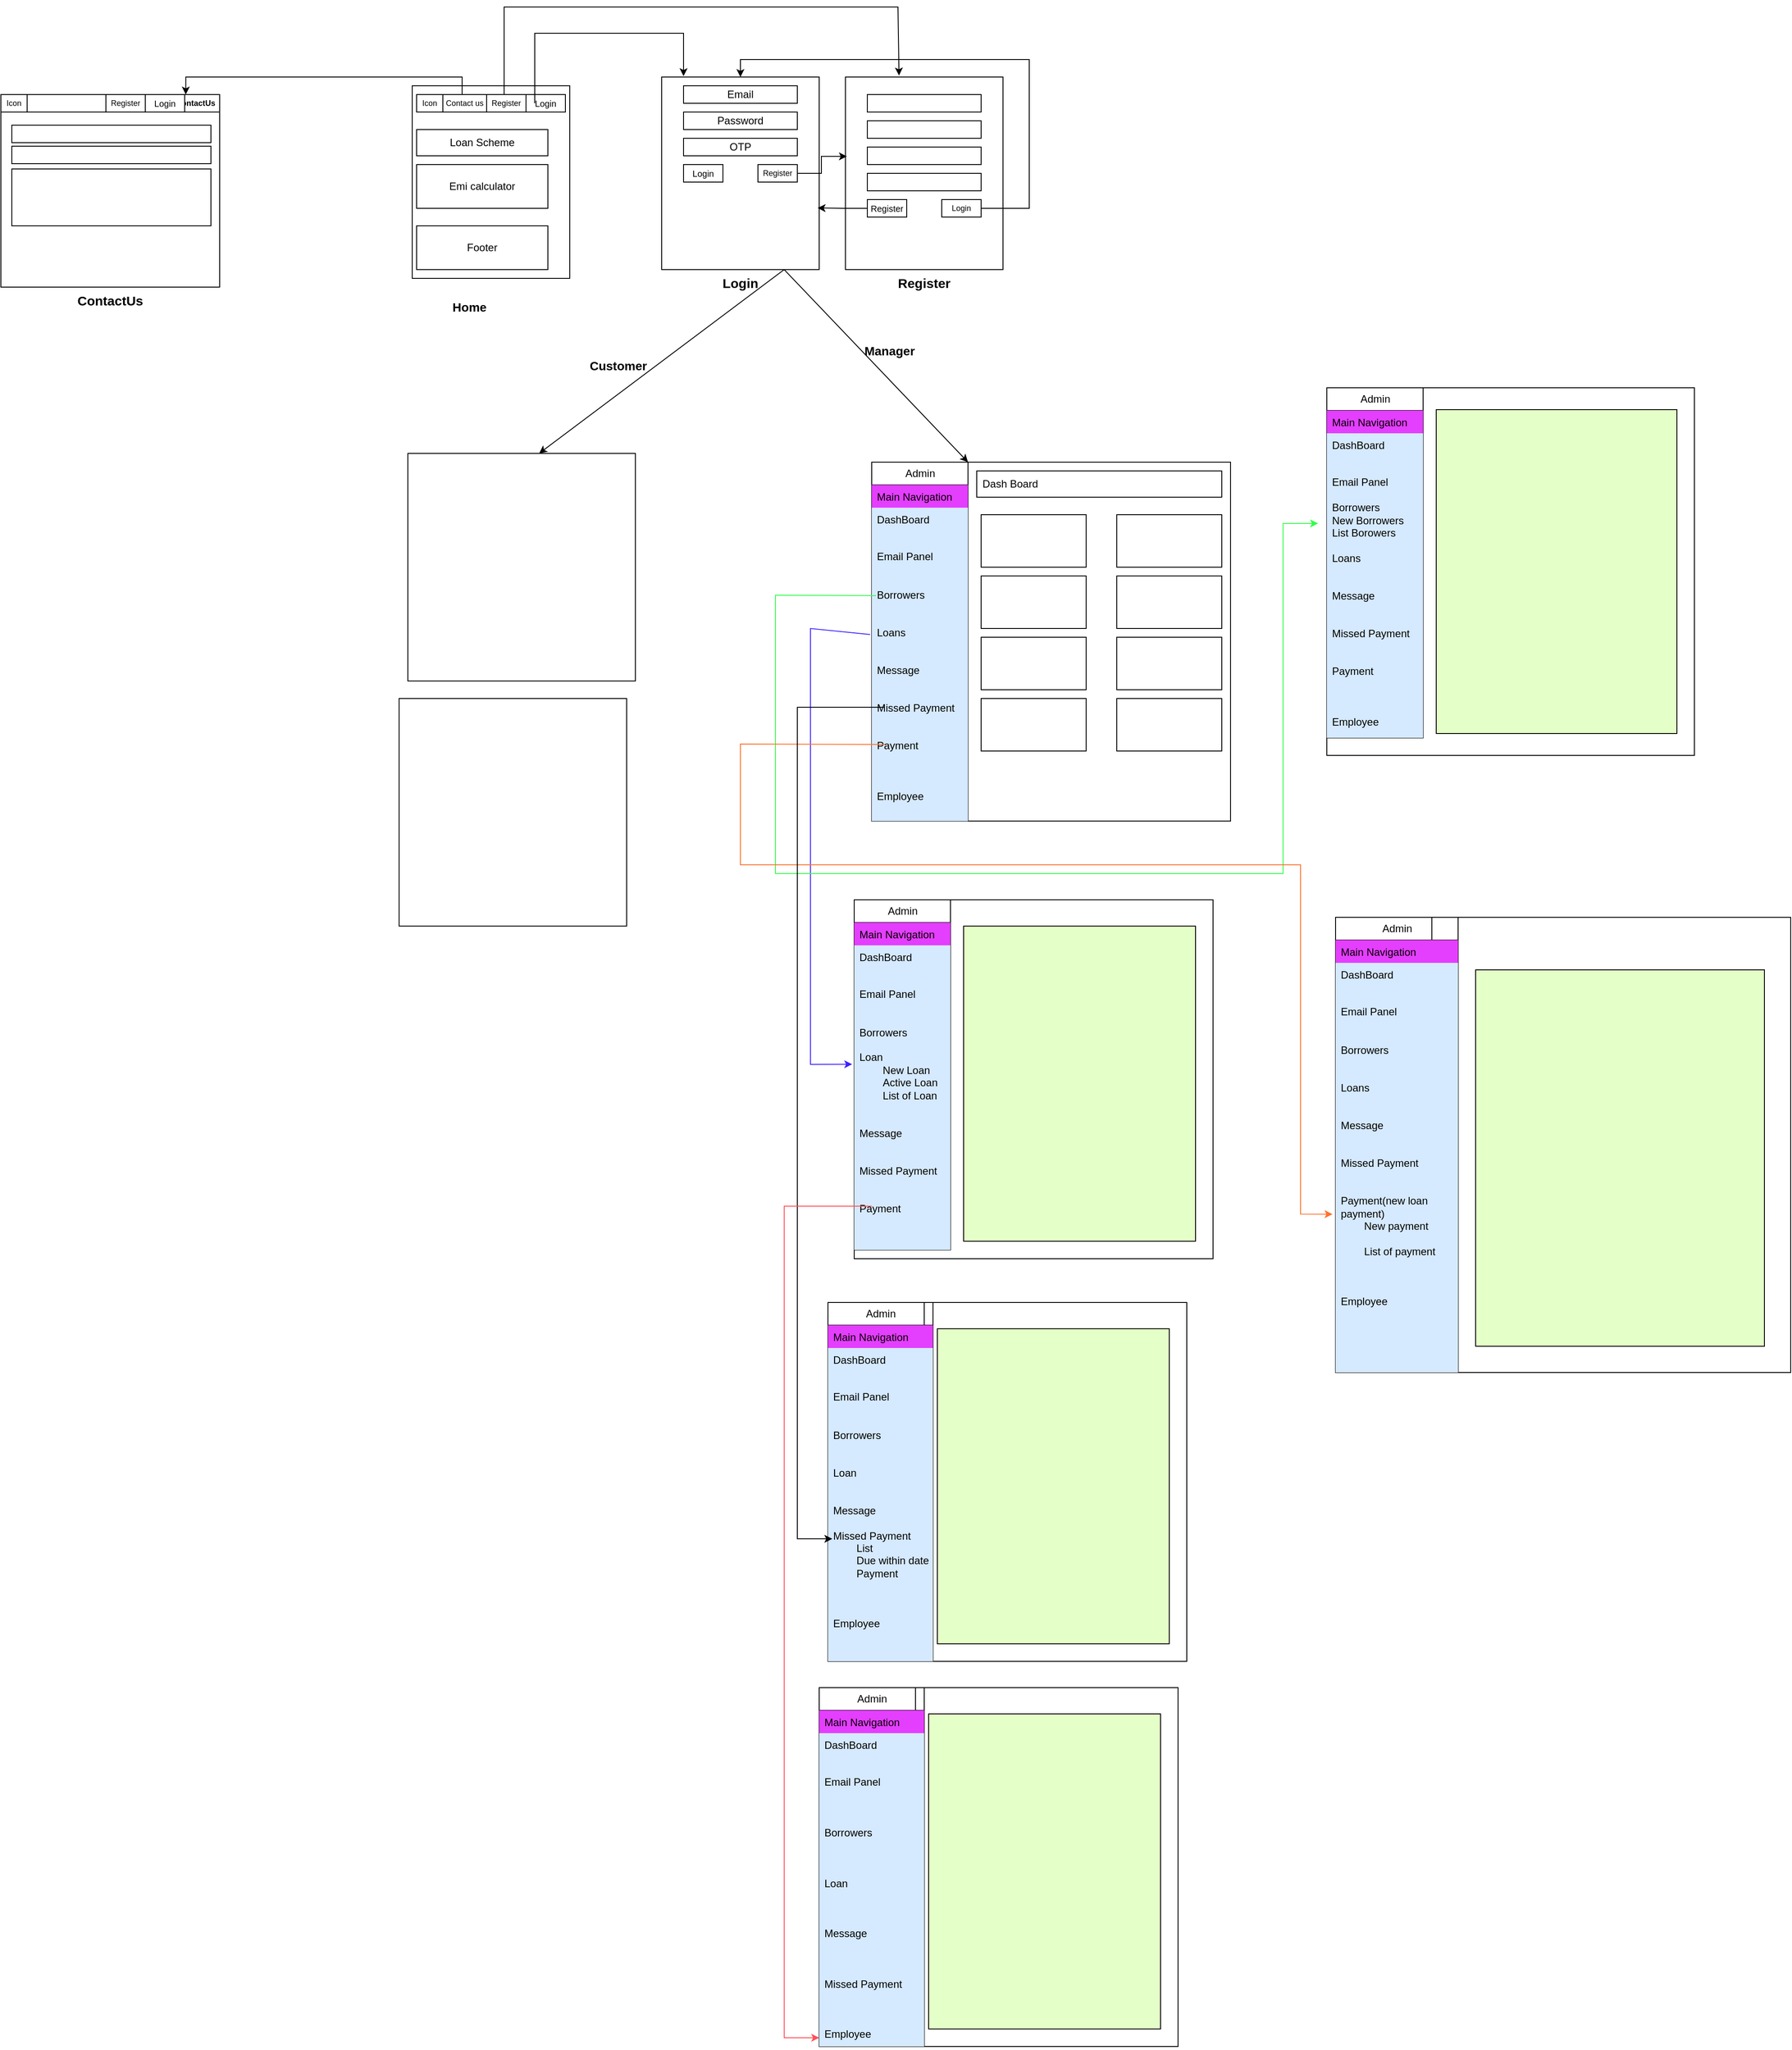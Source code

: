 <mxfile version="28.1.2">
  <diagram name="Page-1" id="eWCgjDaAmE16t51bM2Bh">
    <mxGraphModel dx="2070" dy="642" grid="1" gridSize="10" guides="1" tooltips="1" connect="1" arrows="1" fold="1" page="1" pageScale="1" pageWidth="850" pageHeight="1100" math="0" shadow="0">
      <root>
        <mxCell id="0" />
        <mxCell id="1" parent="0" />
        <mxCell id="5e5WTFrlp_W5CzMCf6vT-152" value="" style="rounded=0;whiteSpace=wrap;html=1;" vertex="1" parent="1">
          <mxGeometry x="80" y="130" width="180" height="220" as="geometry" />
        </mxCell>
        <mxCell id="5e5WTFrlp_W5CzMCf6vT-153" value="Email" style="rounded=0;whiteSpace=wrap;html=1;" vertex="1" parent="1">
          <mxGeometry x="105" y="140" width="130" height="20" as="geometry" />
        </mxCell>
        <mxCell id="5e5WTFrlp_W5CzMCf6vT-154" value="Password" style="rounded=0;whiteSpace=wrap;html=1;" vertex="1" parent="1">
          <mxGeometry x="105" y="170" width="130" height="20" as="geometry" />
        </mxCell>
        <mxCell id="5e5WTFrlp_W5CzMCf6vT-155" value="Login" style="rounded=0;whiteSpace=wrap;html=1;fontSize=10;" vertex="1" parent="1">
          <mxGeometry x="105" y="230" width="45" height="20" as="geometry" />
        </mxCell>
        <mxCell id="5e5WTFrlp_W5CzMCf6vT-156" value="Register" style="rounded=0;whiteSpace=wrap;html=1;fontSize=9;" vertex="1" parent="1">
          <mxGeometry x="190" y="230" width="45" height="20" as="geometry" />
        </mxCell>
        <mxCell id="5e5WTFrlp_W5CzMCf6vT-157" value="" style="rounded=0;whiteSpace=wrap;html=1;" vertex="1" parent="1">
          <mxGeometry x="290" y="130" width="180" height="220" as="geometry" />
        </mxCell>
        <mxCell id="5e5WTFrlp_W5CzMCf6vT-158" value="" style="rounded=0;whiteSpace=wrap;html=1;" vertex="1" parent="1">
          <mxGeometry x="315" y="150" width="130" height="20" as="geometry" />
        </mxCell>
        <mxCell id="5e5WTFrlp_W5CzMCf6vT-159" value="" style="rounded=0;whiteSpace=wrap;html=1;" vertex="1" parent="1">
          <mxGeometry x="315" y="180" width="130" height="20" as="geometry" />
        </mxCell>
        <mxCell id="5e5WTFrlp_W5CzMCf6vT-160" value="Register" style="rounded=0;whiteSpace=wrap;html=1;fontSize=10;" vertex="1" parent="1">
          <mxGeometry x="315" y="270" width="45" height="20" as="geometry" />
        </mxCell>
        <mxCell id="5e5WTFrlp_W5CzMCf6vT-161" style="edgeStyle=orthogonalEdgeStyle;rounded=0;orthogonalLoop=1;jettySize=auto;html=1;entryX=0.5;entryY=0;entryDx=0;entryDy=0;" edge="1" parent="1" source="5e5WTFrlp_W5CzMCf6vT-162" target="5e5WTFrlp_W5CzMCf6vT-152">
          <mxGeometry relative="1" as="geometry">
            <Array as="points">
              <mxPoint x="500" y="280" />
              <mxPoint x="500" y="110" />
              <mxPoint x="170" y="110" />
            </Array>
          </mxGeometry>
        </mxCell>
        <mxCell id="5e5WTFrlp_W5CzMCf6vT-162" value="Login" style="rounded=0;whiteSpace=wrap;html=1;fontSize=9;" vertex="1" parent="1">
          <mxGeometry x="400" y="270" width="45" height="20" as="geometry" />
        </mxCell>
        <mxCell id="5e5WTFrlp_W5CzMCf6vT-163" value="" style="rounded=0;whiteSpace=wrap;html=1;" vertex="1" parent="1">
          <mxGeometry x="315" y="210" width="130" height="20" as="geometry" />
        </mxCell>
        <mxCell id="5e5WTFrlp_W5CzMCf6vT-164" value="" style="rounded=0;whiteSpace=wrap;html=1;" vertex="1" parent="1">
          <mxGeometry x="315" y="240" width="130" height="20" as="geometry" />
        </mxCell>
        <mxCell id="5e5WTFrlp_W5CzMCf6vT-165" style="edgeStyle=orthogonalEdgeStyle;rounded=0;orthogonalLoop=1;jettySize=auto;html=1;entryX=0.009;entryY=0.412;entryDx=0;entryDy=0;entryPerimeter=0;" edge="1" parent="1" source="5e5WTFrlp_W5CzMCf6vT-156" target="5e5WTFrlp_W5CzMCf6vT-157">
          <mxGeometry relative="1" as="geometry" />
        </mxCell>
        <mxCell id="5e5WTFrlp_W5CzMCf6vT-166" style="edgeStyle=orthogonalEdgeStyle;rounded=0;orthogonalLoop=1;jettySize=auto;html=1;entryX=0.99;entryY=0.68;entryDx=0;entryDy=0;entryPerimeter=0;" edge="1" parent="1" source="5e5WTFrlp_W5CzMCf6vT-160" target="5e5WTFrlp_W5CzMCf6vT-152">
          <mxGeometry relative="1" as="geometry" />
        </mxCell>
        <mxCell id="5e5WTFrlp_W5CzMCf6vT-167" value="Login" style="text;html=1;align=center;verticalAlign=middle;whiteSpace=wrap;rounded=0;fontStyle=1;fontSize=15;" vertex="1" parent="1">
          <mxGeometry x="80" y="350" width="180" height="30" as="geometry" />
        </mxCell>
        <mxCell id="5e5WTFrlp_W5CzMCf6vT-168" value="Register" style="text;html=1;align=center;verticalAlign=middle;whiteSpace=wrap;rounded=0;fontStyle=1;fontSize=15;" vertex="1" parent="1">
          <mxGeometry x="290" y="350" width="180" height="30" as="geometry" />
        </mxCell>
        <mxCell id="5e5WTFrlp_W5CzMCf6vT-215" style="edgeStyle=orthogonalEdgeStyle;rounded=0;orthogonalLoop=1;jettySize=auto;html=1;entryX=0;entryY=0.75;entryDx=0;entryDy=0;" edge="1" parent="1" target="5e5WTFrlp_W5CzMCf6vT-201">
          <mxGeometry relative="1" as="geometry">
            <Array as="points">
              <mxPoint x="10" y="540" />
              <mxPoint x="10" y="915" />
            </Array>
            <mxPoint x="99.5" y="540.0" as="sourcePoint" />
          </mxGeometry>
        </mxCell>
        <mxCell id="5e5WTFrlp_W5CzMCf6vT-281" value="" style="rounded=0;whiteSpace=wrap;html=1;" vertex="1" parent="1">
          <mxGeometry x="-675" y="150" width="250" height="220" as="geometry" />
        </mxCell>
        <mxCell id="5e5WTFrlp_W5CzMCf6vT-282" value="ContactUs" style="text;html=1;align=center;verticalAlign=middle;whiteSpace=wrap;rounded=0;fontStyle=1;fontSize=15;" vertex="1" parent="1">
          <mxGeometry x="-675" y="370" width="250" height="30" as="geometry" />
        </mxCell>
        <mxCell id="5e5WTFrlp_W5CzMCf6vT-283" value="" style="rounded=0;whiteSpace=wrap;html=1;" vertex="1" parent="1">
          <mxGeometry x="-675" y="150" width="250" height="20" as="geometry" />
        </mxCell>
        <mxCell id="5e5WTFrlp_W5CzMCf6vT-289" value="ContactUs" style="text;html=1;align=center;verticalAlign=middle;whiteSpace=wrap;rounded=0;fontSize=9;fontStyle=1" vertex="1" parent="1">
          <mxGeometry x="-475" y="150" width="45" height="20" as="geometry" />
        </mxCell>
        <mxCell id="5e5WTFrlp_W5CzMCf6vT-290" value="" style="rounded=0;whiteSpace=wrap;html=1;" vertex="1" parent="1">
          <mxGeometry x="-662.5" y="185" width="227.5" height="20" as="geometry" />
        </mxCell>
        <mxCell id="5e5WTFrlp_W5CzMCf6vT-291" value="" style="rounded=0;whiteSpace=wrap;html=1;" vertex="1" parent="1">
          <mxGeometry x="-662.5" y="209" width="227.5" height="20" as="geometry" />
        </mxCell>
        <mxCell id="5e5WTFrlp_W5CzMCf6vT-292" value="" style="rounded=0;whiteSpace=wrap;html=1;" vertex="1" parent="1">
          <mxGeometry x="-662.5" y="235" width="227.5" height="65" as="geometry" />
        </mxCell>
        <mxCell id="5e5WTFrlp_W5CzMCf6vT-297" value="" style="rounded=0;whiteSpace=wrap;html=1;" vertex="1" parent="1">
          <mxGeometry x="-205" y="140" width="180" height="220" as="geometry" />
        </mxCell>
        <mxCell id="5e5WTFrlp_W5CzMCf6vT-299" value="Emi calculator" style="rounded=0;whiteSpace=wrap;html=1;" vertex="1" parent="1">
          <mxGeometry x="-200" y="230" width="150" height="50" as="geometry" />
        </mxCell>
        <mxCell id="5e5WTFrlp_W5CzMCf6vT-301" value="Login" style="rounded=0;whiteSpace=wrap;html=1;fontSize=10;shadow=0;" vertex="1" parent="1">
          <mxGeometry x="-100" y="150" width="45" height="20" as="geometry" />
        </mxCell>
        <mxCell id="5e5WTFrlp_W5CzMCf6vT-302" value="" style="rounded=0;whiteSpace=wrap;html=1;" vertex="1" parent="1">
          <mxGeometry x="-200" y="150" width="170" height="20" as="geometry" />
        </mxCell>
        <mxCell id="5e5WTFrlp_W5CzMCf6vT-303" value="Login" style="rounded=0;whiteSpace=wrap;html=1;fontSize=10;" vertex="1" parent="1">
          <mxGeometry x="-75" y="150" width="45" height="20" as="geometry" />
        </mxCell>
        <mxCell id="5e5WTFrlp_W5CzMCf6vT-304" value="Register" style="rounded=0;whiteSpace=wrap;html=1;fontSize=9;" vertex="1" parent="1">
          <mxGeometry x="-120" y="150" width="45" height="20" as="geometry" />
        </mxCell>
        <mxCell id="5e5WTFrlp_W5CzMCf6vT-305" value="Icon" style="rounded=0;whiteSpace=wrap;html=1;fontSize=9;" vertex="1" parent="1">
          <mxGeometry x="-200" y="150" width="30" height="20" as="geometry" />
        </mxCell>
        <mxCell id="5e5WTFrlp_W5CzMCf6vT-306" value="Footer" style="rounded=0;whiteSpace=wrap;html=1;" vertex="1" parent="1">
          <mxGeometry x="-200" y="300" width="150" height="50" as="geometry" />
        </mxCell>
        <mxCell id="5e5WTFrlp_W5CzMCf6vT-307" value="Loan Scheme" style="rounded=0;whiteSpace=wrap;html=1;" vertex="1" parent="1">
          <mxGeometry x="-200" y="190" width="150" height="30" as="geometry" />
        </mxCell>
        <mxCell id="5e5WTFrlp_W5CzMCf6vT-309" value="" style="endArrow=classic;html=1;rounded=0;" edge="1" parent="1">
          <mxGeometry width="50" height="50" relative="1" as="geometry">
            <mxPoint x="-65" y="160" as="sourcePoint" />
            <mxPoint x="105" y="129" as="targetPoint" />
            <Array as="points">
              <mxPoint x="-65" y="80" />
              <mxPoint x="105" y="80" />
            </Array>
          </mxGeometry>
        </mxCell>
        <mxCell id="5e5WTFrlp_W5CzMCf6vT-310" value="" style="endArrow=classic;html=1;rounded=0;entryX=0.34;entryY=-0.008;entryDx=0;entryDy=0;entryPerimeter=0;" edge="1" parent="1" target="5e5WTFrlp_W5CzMCf6vT-157">
          <mxGeometry width="50" height="50" relative="1" as="geometry">
            <mxPoint x="-100" y="150" as="sourcePoint" />
            <mxPoint x="370" y="60" as="targetPoint" />
            <Array as="points">
              <mxPoint x="-100" y="50" />
              <mxPoint x="70" y="50" />
              <mxPoint x="350" y="50" />
            </Array>
          </mxGeometry>
        </mxCell>
        <mxCell id="5e5WTFrlp_W5CzMCf6vT-311" value="" style="endArrow=classic;startArrow=classic;html=1;rounded=0;" edge="1" parent="1">
          <mxGeometry width="50" height="50" relative="1" as="geometry">
            <mxPoint x="-60" y="560" as="sourcePoint" />
            <mxPoint x="430" y="570" as="targetPoint" />
            <Array as="points">
              <mxPoint x="220" y="350" />
            </Array>
          </mxGeometry>
        </mxCell>
        <mxCell id="5e5WTFrlp_W5CzMCf6vT-312" value="&lt;font style=&quot;font-size: 14px;&quot;&gt;&lt;b&gt;Customer&lt;/b&gt;&lt;/font&gt;" style="text;html=1;align=center;verticalAlign=middle;resizable=0;points=[];autosize=1;strokeColor=none;fillColor=none;" vertex="1" parent="1">
          <mxGeometry x="-15" y="445" width="90" height="30" as="geometry" />
        </mxCell>
        <mxCell id="5e5WTFrlp_W5CzMCf6vT-313" value="&lt;b&gt;&lt;font style=&quot;font-size: 14px;&quot;&gt;Home&lt;/font&gt;&lt;/b&gt;" style="text;html=1;align=center;verticalAlign=middle;resizable=0;points=[];autosize=1;strokeColor=none;fillColor=none;" vertex="1" parent="1">
          <mxGeometry x="-170" y="378" width="60" height="30" as="geometry" />
        </mxCell>
        <mxCell id="5e5WTFrlp_W5CzMCf6vT-314" value="OTP" style="rounded=0;whiteSpace=wrap;html=1;" vertex="1" parent="1">
          <mxGeometry x="105" y="200" width="130" height="20" as="geometry" />
        </mxCell>
        <mxCell id="5e5WTFrlp_W5CzMCf6vT-315" value="" style="whiteSpace=wrap;html=1;aspect=fixed;" vertex="1" parent="1">
          <mxGeometry x="-210" y="560" width="260" height="260" as="geometry" />
        </mxCell>
        <mxCell id="5e5WTFrlp_W5CzMCf6vT-316" value="" style="whiteSpace=wrap;html=1;aspect=fixed;" vertex="1" parent="1">
          <mxGeometry x="320" y="570" width="410" height="410" as="geometry" />
        </mxCell>
        <mxCell id="5e5WTFrlp_W5CzMCf6vT-317" value="&lt;font style=&quot;font-size: 14px;&quot;&gt;&lt;b&gt;Manager&lt;/b&gt;&lt;/font&gt;" style="text;html=1;align=center;verticalAlign=middle;resizable=0;points=[];autosize=1;strokeColor=none;fillColor=none;" vertex="1" parent="1">
          <mxGeometry x="300" y="428" width="80" height="30" as="geometry" />
        </mxCell>
        <mxCell id="5e5WTFrlp_W5CzMCf6vT-318" value="" style="whiteSpace=wrap;html=1;aspect=fixed;" vertex="1" parent="1">
          <mxGeometry x="-220" y="840" width="260" height="260" as="geometry" />
        </mxCell>
        <mxCell id="5e5WTFrlp_W5CzMCf6vT-319" value="" style="endArrow=none;html=1;rounded=0;" edge="1" parent="1">
          <mxGeometry width="50" height="50" relative="1" as="geometry">
            <mxPoint x="430" y="950" as="sourcePoint" />
            <mxPoint x="430" y="570" as="targetPoint" />
          </mxGeometry>
        </mxCell>
        <mxCell id="5e5WTFrlp_W5CzMCf6vT-320" value="Admin" style="swimlane;fontStyle=0;childLayout=stackLayout;horizontal=1;startSize=26;fillColor=none;horizontalStack=0;resizeParent=1;resizeParentMax=0;resizeLast=0;collapsible=1;marginBottom=0;html=1;" vertex="1" parent="1">
          <mxGeometry x="320" y="570" width="110" height="410" as="geometry" />
        </mxCell>
        <mxCell id="5e5WTFrlp_W5CzMCf6vT-321" value="Main Navigation" style="text;strokeColor=none;fillColor=#E43EFF;align=left;verticalAlign=top;spacingLeft=4;spacingRight=4;overflow=hidden;rotatable=0;points=[[0,0.5],[1,0.5]];portConstraint=eastwest;whiteSpace=wrap;html=1;" vertex="1" parent="5e5WTFrlp_W5CzMCf6vT-320">
          <mxGeometry y="26" width="110" height="26" as="geometry" />
        </mxCell>
        <mxCell id="5e5WTFrlp_W5CzMCf6vT-322" value="DashBoard" style="text;strokeColor=none;fillColor=#D5E9FF;align=left;verticalAlign=top;spacingLeft=4;spacingRight=4;overflow=hidden;rotatable=0;points=[[0,0.5],[1,0.5]];portConstraint=eastwest;whiteSpace=wrap;html=1;" vertex="1" parent="5e5WTFrlp_W5CzMCf6vT-320">
          <mxGeometry y="52" width="110" height="28" as="geometry" />
        </mxCell>
        <mxCell id="5e5WTFrlp_W5CzMCf6vT-323" value="&lt;div&gt;&lt;br&gt;&lt;/div&gt;Email Panel&lt;div&gt;&lt;br&gt;&lt;/div&gt;&lt;div&gt;&lt;br&gt;&lt;/div&gt;&lt;div&gt;Borrowers&lt;/div&gt;&lt;div&gt;&lt;br&gt;&lt;/div&gt;&lt;div&gt;&lt;br&gt;&lt;/div&gt;&lt;div&gt;Loans&lt;/div&gt;&lt;div&gt;&lt;br&gt;&lt;/div&gt;&lt;div&gt;&lt;br&gt;&lt;/div&gt;&lt;div&gt;Message&lt;/div&gt;&lt;div&gt;&lt;br&gt;&lt;/div&gt;&lt;div&gt;&lt;br&gt;&lt;/div&gt;&lt;div&gt;Missed Payment&lt;/div&gt;&lt;div&gt;&lt;br&gt;&lt;/div&gt;&lt;div&gt;&lt;br&gt;&lt;/div&gt;&lt;div&gt;Payment&lt;/div&gt;&lt;div&gt;&lt;br&gt;&lt;/div&gt;&lt;div&gt;&lt;br&gt;&lt;/div&gt;&lt;div&gt;&lt;br&gt;&lt;/div&gt;&lt;div&gt;Employee&lt;/div&gt;&lt;div&gt;&lt;br&gt;&lt;/div&gt;&lt;div&gt;&lt;br&gt;&lt;/div&gt;" style="text;strokeColor=none;fillColor=#D5E9FF;align=left;verticalAlign=top;spacingLeft=4;spacingRight=4;overflow=hidden;rotatable=0;points=[[0,0.5],[1,0.5]];portConstraint=eastwest;whiteSpace=wrap;html=1;" vertex="1" parent="5e5WTFrlp_W5CzMCf6vT-320">
          <mxGeometry y="80" width="110" height="330" as="geometry" />
        </mxCell>
        <mxCell id="5e5WTFrlp_W5CzMCf6vT-326" value="" style="rounded=0;whiteSpace=wrap;html=1;" vertex="1" parent="1">
          <mxGeometry x="445" y="630" width="120" height="60" as="geometry" />
        </mxCell>
        <mxCell id="5e5WTFrlp_W5CzMCf6vT-327" value="" style="rounded=0;whiteSpace=wrap;html=1;" vertex="1" parent="1">
          <mxGeometry x="600" y="630" width="120" height="60" as="geometry" />
        </mxCell>
        <mxCell id="5e5WTFrlp_W5CzMCf6vT-328" value="" style="rounded=0;whiteSpace=wrap;html=1;" vertex="1" parent="1">
          <mxGeometry x="445" y="700" width="120" height="60" as="geometry" />
        </mxCell>
        <mxCell id="5e5WTFrlp_W5CzMCf6vT-329" value="" style="rounded=0;whiteSpace=wrap;html=1;" vertex="1" parent="1">
          <mxGeometry x="600" y="700" width="120" height="60" as="geometry" />
        </mxCell>
        <mxCell id="5e5WTFrlp_W5CzMCf6vT-330" value="" style="rounded=0;whiteSpace=wrap;html=1;" vertex="1" parent="1">
          <mxGeometry x="445" y="770" width="120" height="60" as="geometry" />
        </mxCell>
        <mxCell id="5e5WTFrlp_W5CzMCf6vT-331" value="" style="rounded=0;whiteSpace=wrap;html=1;" vertex="1" parent="1">
          <mxGeometry x="600" y="770" width="120" height="60" as="geometry" />
        </mxCell>
        <mxCell id="5e5WTFrlp_W5CzMCf6vT-332" value="" style="rounded=0;whiteSpace=wrap;html=1;" vertex="1" parent="1">
          <mxGeometry x="445" y="840" width="120" height="60" as="geometry" />
        </mxCell>
        <mxCell id="5e5WTFrlp_W5CzMCf6vT-333" value="" style="rounded=0;whiteSpace=wrap;html=1;" vertex="1" parent="1">
          <mxGeometry x="600" y="840" width="120" height="60" as="geometry" />
        </mxCell>
        <mxCell id="5e5WTFrlp_W5CzMCf6vT-334" value="" style="endArrow=classic;html=1;rounded=0;exitX=-0.017;exitY=0.354;exitDx=0;exitDy=0;exitPerimeter=0;entryX=-0.021;entryY=0.337;entryDx=0;entryDy=0;entryPerimeter=0;strokeColor=#3B22FF;" edge="1" parent="1" source="5e5WTFrlp_W5CzMCf6vT-323" target="5e5WTFrlp_W5CzMCf6vT-340">
          <mxGeometry width="50" height="50" relative="1" as="geometry">
            <mxPoint x="260" y="765" as="sourcePoint" />
            <mxPoint x="260" y="1260" as="targetPoint" />
            <Array as="points">
              <mxPoint x="250" y="760" />
              <mxPoint x="250" y="1258" />
            </Array>
          </mxGeometry>
        </mxCell>
        <mxCell id="5e5WTFrlp_W5CzMCf6vT-335" value="" style="whiteSpace=wrap;html=1;aspect=fixed;" vertex="1" parent="1">
          <mxGeometry x="300" y="1070" width="410" height="410" as="geometry" />
        </mxCell>
        <mxCell id="5e5WTFrlp_W5CzMCf6vT-336" value="" style="endArrow=none;html=1;rounded=0;" edge="1" parent="1">
          <mxGeometry width="50" height="50" relative="1" as="geometry">
            <mxPoint x="410" y="1450" as="sourcePoint" />
            <mxPoint x="410" y="1070" as="targetPoint" />
          </mxGeometry>
        </mxCell>
        <mxCell id="5e5WTFrlp_W5CzMCf6vT-337" value="Admin" style="swimlane;fontStyle=0;childLayout=stackLayout;horizontal=1;startSize=26;fillColor=none;horizontalStack=0;resizeParent=1;resizeParentMax=0;resizeLast=0;collapsible=1;marginBottom=0;html=1;" vertex="1" parent="1">
          <mxGeometry x="300" y="1070" width="110" height="400" as="geometry" />
        </mxCell>
        <mxCell id="5e5WTFrlp_W5CzMCf6vT-338" value="Main Navigation" style="text;strokeColor=none;fillColor=#E43EFF;align=left;verticalAlign=top;spacingLeft=4;spacingRight=4;overflow=hidden;rotatable=0;points=[[0,0.5],[1,0.5]];portConstraint=eastwest;whiteSpace=wrap;html=1;" vertex="1" parent="5e5WTFrlp_W5CzMCf6vT-337">
          <mxGeometry y="26" width="110" height="26" as="geometry" />
        </mxCell>
        <mxCell id="5e5WTFrlp_W5CzMCf6vT-339" value="DashBoard" style="text;strokeColor=none;fillColor=#D5E9FF;align=left;verticalAlign=top;spacingLeft=4;spacingRight=4;overflow=hidden;rotatable=0;points=[[0,0.5],[1,0.5]];portConstraint=eastwest;whiteSpace=wrap;html=1;" vertex="1" parent="5e5WTFrlp_W5CzMCf6vT-337">
          <mxGeometry y="52" width="110" height="28" as="geometry" />
        </mxCell>
        <mxCell id="5e5WTFrlp_W5CzMCf6vT-340" value="&lt;div&gt;&lt;br&gt;&lt;/div&gt;Email Panel&lt;div&gt;&lt;br&gt;&lt;/div&gt;&lt;div&gt;&lt;br&gt;&lt;/div&gt;&lt;div&gt;Borrowers&lt;/div&gt;&lt;div&gt;&lt;br&gt;&lt;/div&gt;&lt;div&gt;Loan&lt;/div&gt;&lt;div&gt;&lt;span style=&quot;white-space: pre;&quot;&gt;&#x9;&lt;/span&gt;New Loan&lt;br&gt;&lt;/div&gt;&lt;div&gt;&lt;span style=&quot;white-space: pre;&quot;&gt;&#x9;&lt;/span&gt;Active Loan&lt;br&gt;&lt;/div&gt;&lt;div&gt;&lt;span style=&quot;white-space: pre;&quot;&gt;&#x9;&lt;/span&gt;List of Loan&lt;br&gt;&lt;/div&gt;&lt;div&gt;&lt;br&gt;&lt;/div&gt;&lt;div&gt;&lt;br&gt;&lt;/div&gt;&lt;div&gt;Message&lt;/div&gt;&lt;div&gt;&lt;br&gt;&lt;/div&gt;&lt;div&gt;&lt;br&gt;&lt;/div&gt;&lt;div&gt;Missed Payment&lt;/div&gt;&lt;div&gt;&lt;br&gt;&lt;/div&gt;&lt;div&gt;&lt;br&gt;&lt;/div&gt;&lt;div&gt;Payment&lt;/div&gt;&lt;div&gt;&lt;br&gt;&lt;/div&gt;&lt;div&gt;&lt;br&gt;&lt;/div&gt;&lt;div&gt;&lt;br&gt;&lt;/div&gt;&lt;div&gt;Employee&lt;/div&gt;&lt;div&gt;&lt;br&gt;&lt;/div&gt;&lt;div&gt;&lt;br&gt;&lt;/div&gt;" style="text;strokeColor=none;fillColor=#D5E9FF;align=left;verticalAlign=top;spacingLeft=4;spacingRight=4;overflow=hidden;rotatable=0;points=[[0,0.5],[1,0.5]];portConstraint=eastwest;whiteSpace=wrap;html=1;" vertex="1" parent="5e5WTFrlp_W5CzMCf6vT-337">
          <mxGeometry y="80" width="110" height="320" as="geometry" />
        </mxCell>
        <mxCell id="5e5WTFrlp_W5CzMCf6vT-341" value="" style="rounded=0;whiteSpace=wrap;html=1;fillColor=#E4FFC7;" vertex="1" parent="1">
          <mxGeometry x="425" y="1100" width="265" height="360" as="geometry" />
        </mxCell>
        <mxCell id="5e5WTFrlp_W5CzMCf6vT-349" value="" style="whiteSpace=wrap;html=1;aspect=fixed;" vertex="1" parent="1">
          <mxGeometry x="840" y="485" width="420" height="420" as="geometry" />
        </mxCell>
        <mxCell id="5e5WTFrlp_W5CzMCf6vT-350" value="" style="endArrow=none;html=1;rounded=0;" edge="1" parent="1">
          <mxGeometry width="50" height="50" relative="1" as="geometry">
            <mxPoint x="950" y="865" as="sourcePoint" />
            <mxPoint x="950" y="485" as="targetPoint" />
          </mxGeometry>
        </mxCell>
        <mxCell id="5e5WTFrlp_W5CzMCf6vT-351" value="Admin" style="swimlane;fontStyle=0;childLayout=stackLayout;horizontal=1;startSize=26;fillColor=none;horizontalStack=0;resizeParent=1;resizeParentMax=0;resizeLast=0;collapsible=1;marginBottom=0;html=1;" vertex="1" parent="1">
          <mxGeometry x="840" y="485" width="110" height="400" as="geometry" />
        </mxCell>
        <mxCell id="5e5WTFrlp_W5CzMCf6vT-352" value="Main Navigation" style="text;strokeColor=none;fillColor=#E43EFF;align=left;verticalAlign=top;spacingLeft=4;spacingRight=4;overflow=hidden;rotatable=0;points=[[0,0.5],[1,0.5]];portConstraint=eastwest;whiteSpace=wrap;html=1;" vertex="1" parent="5e5WTFrlp_W5CzMCf6vT-351">
          <mxGeometry y="26" width="110" height="26" as="geometry" />
        </mxCell>
        <mxCell id="5e5WTFrlp_W5CzMCf6vT-353" value="DashBoard" style="text;strokeColor=none;fillColor=#D5E9FF;align=left;verticalAlign=top;spacingLeft=4;spacingRight=4;overflow=hidden;rotatable=0;points=[[0,0.5],[1,0.5]];portConstraint=eastwest;whiteSpace=wrap;html=1;" vertex="1" parent="5e5WTFrlp_W5CzMCf6vT-351">
          <mxGeometry y="52" width="110" height="28" as="geometry" />
        </mxCell>
        <mxCell id="5e5WTFrlp_W5CzMCf6vT-354" value="&lt;div&gt;&lt;br&gt;&lt;/div&gt;Email Panel&lt;div&gt;&lt;br&gt;&lt;/div&gt;&lt;div&gt;Borrowers&lt;/div&gt;&lt;div&gt;New Borrowers&lt;br&gt;&lt;/div&gt;&lt;div&gt;List Borowers&lt;/div&gt;&lt;div&gt;&lt;br&gt;&lt;/div&gt;&lt;div&gt;Loans&lt;/div&gt;&lt;div&gt;&lt;br&gt;&lt;/div&gt;&lt;div&gt;&lt;br&gt;&lt;/div&gt;&lt;div&gt;Message&lt;/div&gt;&lt;div&gt;&lt;br&gt;&lt;/div&gt;&lt;div&gt;&lt;br&gt;&lt;/div&gt;&lt;div&gt;Missed Payment&lt;/div&gt;&lt;div&gt;&lt;br&gt;&lt;/div&gt;&lt;div&gt;&lt;br&gt;&lt;/div&gt;&lt;div&gt;Payment&lt;/div&gt;&lt;div&gt;&lt;br&gt;&lt;/div&gt;&lt;div&gt;&lt;br&gt;&lt;/div&gt;&lt;div&gt;&lt;br&gt;&lt;/div&gt;&lt;div&gt;Employee&lt;/div&gt;&lt;div&gt;&lt;br&gt;&lt;/div&gt;&lt;div&gt;&lt;br&gt;&lt;/div&gt;" style="text;strokeColor=none;fillColor=#D5E9FF;align=left;verticalAlign=top;spacingLeft=4;spacingRight=4;overflow=hidden;rotatable=0;points=[[0,0.5],[1,0.5]];portConstraint=eastwest;whiteSpace=wrap;html=1;" vertex="1" parent="5e5WTFrlp_W5CzMCf6vT-351">
          <mxGeometry y="80" width="110" height="320" as="geometry" />
        </mxCell>
        <mxCell id="5e5WTFrlp_W5CzMCf6vT-355" value="" style="rounded=0;whiteSpace=wrap;html=1;fillColor=#E4FFC7;" vertex="1" parent="1">
          <mxGeometry x="965" y="510" width="275" height="370" as="geometry" />
        </mxCell>
        <mxCell id="5e5WTFrlp_W5CzMCf6vT-363" value="" style="endArrow=classic;html=1;rounded=0;exitX=-0.017;exitY=0.354;exitDx=0;exitDy=0;exitPerimeter=0;strokeColor=#32FF49;" edge="1" parent="1">
          <mxGeometry width="50" height="50" relative="1" as="geometry">
            <mxPoint x="325" y="722.5" as="sourcePoint" />
            <mxPoint x="830" y="640" as="targetPoint" />
            <Array as="points">
              <mxPoint x="210" y="722" />
              <mxPoint x="210" y="960" />
              <mxPoint x="210" y="1040" />
              <mxPoint x="290" y="1040" />
              <mxPoint x="790" y="1040" />
              <mxPoint x="790" y="780" />
              <mxPoint x="790" y="640" />
            </Array>
          </mxGeometry>
        </mxCell>
        <mxCell id="5e5WTFrlp_W5CzMCf6vT-364" value="" style="whiteSpace=wrap;html=1;aspect=fixed;" vertex="1" parent="1">
          <mxGeometry x="850" y="1090" width="520" height="520" as="geometry" />
        </mxCell>
        <mxCell id="5e5WTFrlp_W5CzMCf6vT-365" value="" style="endArrow=none;html=1;rounded=0;" edge="1" parent="1">
          <mxGeometry width="50" height="50" relative="1" as="geometry">
            <mxPoint x="960" y="1470" as="sourcePoint" />
            <mxPoint x="960" y="1090" as="targetPoint" />
          </mxGeometry>
        </mxCell>
        <mxCell id="5e5WTFrlp_W5CzMCf6vT-366" value="Admin" style="swimlane;fontStyle=0;childLayout=stackLayout;horizontal=1;startSize=26;fillColor=none;horizontalStack=0;resizeParent=1;resizeParentMax=0;resizeLast=0;collapsible=1;marginBottom=0;html=1;" vertex="1" parent="1">
          <mxGeometry x="850" y="1090" width="140" height="520" as="geometry" />
        </mxCell>
        <mxCell id="5e5WTFrlp_W5CzMCf6vT-367" value="Main Navigation" style="text;strokeColor=none;fillColor=#E43EFF;align=left;verticalAlign=top;spacingLeft=4;spacingRight=4;overflow=hidden;rotatable=0;points=[[0,0.5],[1,0.5]];portConstraint=eastwest;whiteSpace=wrap;html=1;" vertex="1" parent="5e5WTFrlp_W5CzMCf6vT-366">
          <mxGeometry y="26" width="140" height="26" as="geometry" />
        </mxCell>
        <mxCell id="5e5WTFrlp_W5CzMCf6vT-368" value="DashBoard" style="text;strokeColor=none;fillColor=#D5E9FF;align=left;verticalAlign=top;spacingLeft=4;spacingRight=4;overflow=hidden;rotatable=0;points=[[0,0.5],[1,0.5]];portConstraint=eastwest;whiteSpace=wrap;html=1;" vertex="1" parent="5e5WTFrlp_W5CzMCf6vT-366">
          <mxGeometry y="52" width="140" height="28" as="geometry" />
        </mxCell>
        <mxCell id="5e5WTFrlp_W5CzMCf6vT-369" value="&lt;div&gt;&lt;br&gt;&lt;/div&gt;Email Panel&lt;div&gt;&lt;br&gt;&lt;/div&gt;&lt;div&gt;&lt;br&gt;&lt;/div&gt;&lt;div&gt;Borrowers&lt;/div&gt;&lt;div&gt;&lt;br&gt;&lt;/div&gt;&lt;div&gt;&lt;br&gt;&lt;/div&gt;&lt;div&gt;Loans&lt;/div&gt;&lt;div&gt;&lt;br&gt;&lt;/div&gt;&lt;div&gt;&lt;br&gt;&lt;/div&gt;&lt;div&gt;Message&lt;/div&gt;&lt;div&gt;&lt;br&gt;&lt;/div&gt;&lt;div&gt;&lt;br&gt;&lt;/div&gt;&lt;div&gt;Missed Payment&lt;/div&gt;&lt;div&gt;&lt;br&gt;&lt;/div&gt;&lt;div&gt;&lt;br&gt;&lt;/div&gt;&lt;div&gt;Payment(new loan payment)&lt;/div&gt;&lt;div&gt;&lt;span style=&quot;white-space: pre;&quot;&gt;&#x9;&lt;/span&gt;New payment&lt;br&gt;&lt;/div&gt;&lt;div&gt;&lt;br&gt;&lt;/div&gt;&lt;div&gt;&lt;span style=&quot;white-space: pre;&quot;&gt;&#x9;&lt;/span&gt;List of payment&amp;nbsp;&lt;/div&gt;&lt;div&gt;&lt;br&gt;&lt;/div&gt;&lt;div&gt;&lt;br&gt;&lt;/div&gt;&lt;div&gt;&lt;br&gt;&lt;/div&gt;&lt;div&gt;Employee&lt;/div&gt;&lt;div&gt;&lt;br&gt;&lt;/div&gt;&lt;div&gt;&lt;br&gt;&lt;/div&gt;" style="text;strokeColor=none;fillColor=#D5E9FF;align=left;verticalAlign=top;spacingLeft=4;spacingRight=4;overflow=hidden;rotatable=0;points=[[0,0.5],[1,0.5]];portConstraint=eastwest;whiteSpace=wrap;html=1;" vertex="1" parent="5e5WTFrlp_W5CzMCf6vT-366">
          <mxGeometry y="80" width="140" height="440" as="geometry" />
        </mxCell>
        <mxCell id="5e5WTFrlp_W5CzMCf6vT-370" value="" style="rounded=0;whiteSpace=wrap;html=1;fillColor=#E4FFC7;" vertex="1" parent="1">
          <mxGeometry x="1010" y="1150" width="330" height="430" as="geometry" />
        </mxCell>
        <mxCell id="5e5WTFrlp_W5CzMCf6vT-372" value="" style="endArrow=classic;html=1;rounded=0;exitX=-0.017;exitY=0.354;exitDx=0;exitDy=0;exitPerimeter=0;entryX=-0.025;entryY=0.589;entryDx=0;entryDy=0;entryPerimeter=0;fillColor=#FF4028;strokeColor=#FF712C;" edge="1" parent="1" target="5e5WTFrlp_W5CzMCf6vT-369">
          <mxGeometry width="50" height="50" relative="1" as="geometry">
            <mxPoint x="335" y="892.5" as="sourcePoint" />
            <mxPoint x="820" y="1785.333" as="targetPoint" />
            <Array as="points">
              <mxPoint x="170" y="892" />
              <mxPoint x="170" y="1030" />
              <mxPoint x="440" y="1030" />
              <mxPoint x="640" y="1030" />
              <mxPoint x="810" y="1030" />
              <mxPoint x="810" y="1290" />
              <mxPoint x="810" y="1429" />
            </Array>
          </mxGeometry>
        </mxCell>
        <mxCell id="5e5WTFrlp_W5CzMCf6vT-374" value="Dash Board&lt;span style=&quot;white-space: pre;&quot;&gt;&#x9;&lt;/span&gt;&lt;span style=&quot;white-space: pre;&quot;&gt;&#x9;&lt;/span&gt;&lt;span style=&quot;white-space: pre;&quot;&gt;&#x9;&lt;/span&gt;&lt;span style=&quot;white-space: pre;&quot;&gt;&#x9;&lt;/span&gt;&lt;span style=&quot;white-space: pre;&quot;&gt;&#x9;&lt;/span&gt;&lt;span style=&quot;white-space: pre;&quot;&gt;&#x9;&lt;/span&gt;&lt;span style=&quot;white-space: pre;&quot;&gt;&#x9;&lt;/span&gt;&lt;span style=&quot;white-space: pre;&quot;&gt;&#x9;&lt;/span&gt;" style="rounded=0;whiteSpace=wrap;html=1;" vertex="1" parent="1">
          <mxGeometry x="440" y="580" width="280" height="30" as="geometry" />
        </mxCell>
        <mxCell id="5e5WTFrlp_W5CzMCf6vT-376" value="" style="whiteSpace=wrap;html=1;aspect=fixed;" vertex="1" parent="1">
          <mxGeometry x="270" y="1530" width="410" height="410" as="geometry" />
        </mxCell>
        <mxCell id="5e5WTFrlp_W5CzMCf6vT-377" value="" style="endArrow=none;html=1;rounded=0;" edge="1" parent="1">
          <mxGeometry width="50" height="50" relative="1" as="geometry">
            <mxPoint x="380" y="1910" as="sourcePoint" />
            <mxPoint x="380" y="1530" as="targetPoint" />
          </mxGeometry>
        </mxCell>
        <mxCell id="5e5WTFrlp_W5CzMCf6vT-378" value="Admin" style="swimlane;fontStyle=0;childLayout=stackLayout;horizontal=1;startSize=26;fillColor=none;horizontalStack=0;resizeParent=1;resizeParentMax=0;resizeLast=0;collapsible=1;marginBottom=0;html=1;" vertex="1" parent="1">
          <mxGeometry x="270" y="1530" width="120" height="410" as="geometry" />
        </mxCell>
        <mxCell id="5e5WTFrlp_W5CzMCf6vT-379" value="Main Navigation" style="text;strokeColor=none;fillColor=#E43EFF;align=left;verticalAlign=top;spacingLeft=4;spacingRight=4;overflow=hidden;rotatable=0;points=[[0,0.5],[1,0.5]];portConstraint=eastwest;whiteSpace=wrap;html=1;" vertex="1" parent="5e5WTFrlp_W5CzMCf6vT-378">
          <mxGeometry y="26" width="120" height="26" as="geometry" />
        </mxCell>
        <mxCell id="5e5WTFrlp_W5CzMCf6vT-380" value="DashBoard" style="text;strokeColor=none;fillColor=#D5E9FF;align=left;verticalAlign=top;spacingLeft=4;spacingRight=4;overflow=hidden;rotatable=0;points=[[0,0.5],[1,0.5]];portConstraint=eastwest;whiteSpace=wrap;html=1;" vertex="1" parent="5e5WTFrlp_W5CzMCf6vT-378">
          <mxGeometry y="52" width="120" height="28" as="geometry" />
        </mxCell>
        <mxCell id="5e5WTFrlp_W5CzMCf6vT-381" value="&lt;div&gt;&lt;br&gt;&lt;/div&gt;Email Panel&lt;div&gt;&lt;br&gt;&lt;/div&gt;&lt;div&gt;&lt;br&gt;&lt;/div&gt;&lt;div&gt;Borrowers&lt;/div&gt;&lt;div&gt;&lt;br&gt;&lt;/div&gt;&lt;div&gt;&lt;br&gt;&lt;/div&gt;&lt;div&gt;Loan&lt;/div&gt;&lt;div&gt;&lt;br&gt;&lt;/div&gt;&lt;div&gt;&lt;br&gt;&lt;/div&gt;&lt;div&gt;&lt;span style=&quot;background-color: transparent; color: light-dark(rgb(0, 0, 0), rgb(255, 255, 255));&quot;&gt;Message&lt;/span&gt;&lt;/div&gt;&lt;div&gt;&lt;br&gt;&lt;/div&gt;&lt;div&gt;Missed Payment&lt;/div&gt;&lt;div&gt;&lt;span style=&quot;white-space: pre;&quot;&gt;&#x9;&lt;/span&gt;List&amp;nbsp;&lt;br&gt;&lt;/div&gt;&lt;div&gt;&lt;span style=&quot;white-space: pre;&quot;&gt;&#x9;&lt;/span&gt;Due within date&lt;/div&gt;&lt;div&gt;&lt;span style=&quot;white-space: pre;&quot;&gt;&#x9;&lt;/span&gt;Payment&lt;/div&gt;&lt;div&gt;&lt;br&gt;&lt;/div&gt;&lt;div&gt;&lt;br&gt;&lt;/div&gt;&lt;div&gt;&lt;br&gt;&lt;/div&gt;&lt;div&gt;Employee&lt;/div&gt;&lt;div&gt;&lt;br&gt;&lt;/div&gt;&lt;div&gt;&lt;br&gt;&lt;/div&gt;" style="text;strokeColor=none;fillColor=#D5E9FF;align=left;verticalAlign=top;spacingLeft=4;spacingRight=4;overflow=hidden;rotatable=0;points=[[0,0.5],[1,0.5]];portConstraint=eastwest;whiteSpace=wrap;html=1;" vertex="1" parent="5e5WTFrlp_W5CzMCf6vT-378">
          <mxGeometry y="80" width="120" height="330" as="geometry" />
        </mxCell>
        <mxCell id="5e5WTFrlp_W5CzMCf6vT-382" value="" style="rounded=0;whiteSpace=wrap;html=1;fillColor=#E4FFC7;" vertex="1" parent="1">
          <mxGeometry x="395" y="1560" width="265" height="360" as="geometry" />
        </mxCell>
        <mxCell id="5e5WTFrlp_W5CzMCf6vT-375" style="edgeStyle=orthogonalEdgeStyle;rounded=0;orthogonalLoop=1;jettySize=auto;html=1;exitX=0;exitY=0.5;exitDx=0;exitDy=0;" edge="1" parent="1">
          <mxGeometry relative="1" as="geometry">
            <mxPoint x="275" y="1800" as="targetPoint" />
            <mxPoint x="335" y="850" as="sourcePoint" />
            <Array as="points">
              <mxPoint x="235" y="850" />
              <mxPoint x="235" y="1800" />
            </Array>
          </mxGeometry>
        </mxCell>
        <mxCell id="5e5WTFrlp_W5CzMCf6vT-387" style="edgeStyle=orthogonalEdgeStyle;rounded=0;orthogonalLoop=1;jettySize=auto;html=1;exitX=0;exitY=0.5;exitDx=0;exitDy=0;strokeColor=#FF5159;" edge="1" parent="1">
          <mxGeometry relative="1" as="geometry">
            <mxPoint x="260" y="2370" as="targetPoint" />
            <mxPoint x="320" y="1420" as="sourcePoint" />
            <Array as="points">
              <mxPoint x="220" y="1420" />
              <mxPoint x="220" y="2370" />
            </Array>
          </mxGeometry>
        </mxCell>
        <mxCell id="5e5WTFrlp_W5CzMCf6vT-388" value="" style="whiteSpace=wrap;html=1;aspect=fixed;" vertex="1" parent="1">
          <mxGeometry x="260" y="1970" width="410" height="410" as="geometry" />
        </mxCell>
        <mxCell id="5e5WTFrlp_W5CzMCf6vT-389" value="" style="endArrow=none;html=1;rounded=0;" edge="1" parent="1">
          <mxGeometry width="50" height="50" relative="1" as="geometry">
            <mxPoint x="370" y="2350" as="sourcePoint" />
            <mxPoint x="370" y="1970" as="targetPoint" />
          </mxGeometry>
        </mxCell>
        <mxCell id="5e5WTFrlp_W5CzMCf6vT-390" value="Admin" style="swimlane;fontStyle=0;childLayout=stackLayout;horizontal=1;startSize=26;fillColor=none;horizontalStack=0;resizeParent=1;resizeParentMax=0;resizeLast=0;collapsible=1;marginBottom=0;html=1;" vertex="1" parent="1">
          <mxGeometry x="260" y="1970" width="120" height="410" as="geometry" />
        </mxCell>
        <mxCell id="5e5WTFrlp_W5CzMCf6vT-391" value="Main Navigation" style="text;strokeColor=none;fillColor=#E43EFF;align=left;verticalAlign=top;spacingLeft=4;spacingRight=4;overflow=hidden;rotatable=0;points=[[0,0.5],[1,0.5]];portConstraint=eastwest;whiteSpace=wrap;html=1;" vertex="1" parent="5e5WTFrlp_W5CzMCf6vT-390">
          <mxGeometry y="26" width="120" height="26" as="geometry" />
        </mxCell>
        <mxCell id="5e5WTFrlp_W5CzMCf6vT-392" value="DashBoard" style="text;strokeColor=none;fillColor=#D5E9FF;align=left;verticalAlign=top;spacingLeft=4;spacingRight=4;overflow=hidden;rotatable=0;points=[[0,0.5],[1,0.5]];portConstraint=eastwest;whiteSpace=wrap;html=1;" vertex="1" parent="5e5WTFrlp_W5CzMCf6vT-390">
          <mxGeometry y="52" width="120" height="28" as="geometry" />
        </mxCell>
        <mxCell id="5e5WTFrlp_W5CzMCf6vT-393" value="&lt;div&gt;&lt;br&gt;&lt;/div&gt;Email Panel&lt;div&gt;&lt;br&gt;&lt;/div&gt;&lt;div&gt;&lt;br&gt;&lt;/div&gt;&lt;div&gt;&lt;br&gt;&lt;/div&gt;&lt;div&gt;Borrowers&lt;/div&gt;&lt;div&gt;&lt;br&gt;&lt;/div&gt;&lt;div&gt;&lt;br&gt;&lt;/div&gt;&lt;div&gt;&lt;br&gt;&lt;/div&gt;&lt;div&gt;Loan&lt;/div&gt;&lt;div&gt;&lt;br&gt;&lt;/div&gt;&lt;div&gt;&lt;br&gt;&lt;/div&gt;&lt;div&gt;&lt;br&gt;&lt;/div&gt;&lt;div&gt;&lt;span style=&quot;background-color: transparent; color: light-dark(rgb(0, 0, 0), rgb(255, 255, 255));&quot;&gt;Message&lt;/span&gt;&lt;/div&gt;&lt;div&gt;&lt;br&gt;&lt;/div&gt;&lt;div&gt;&lt;br&gt;&lt;/div&gt;&lt;div&gt;&lt;br&gt;&lt;/div&gt;&lt;div&gt;Missed Payment&lt;/div&gt;&lt;div&gt;&lt;br&gt;&lt;/div&gt;&lt;div&gt;&lt;br&gt;&lt;/div&gt;&lt;div&gt;&lt;br&gt;&lt;/div&gt;&lt;div&gt;Employee&lt;/div&gt;&lt;div&gt;&lt;br&gt;&lt;/div&gt;&lt;div&gt;&lt;br&gt;&lt;/div&gt;" style="text;strokeColor=none;fillColor=#D5E9FF;align=left;verticalAlign=top;spacingLeft=4;spacingRight=4;overflow=hidden;rotatable=0;points=[[0,0.5],[1,0.5]];portConstraint=eastwest;whiteSpace=wrap;html=1;" vertex="1" parent="5e5WTFrlp_W5CzMCf6vT-390">
          <mxGeometry y="80" width="120" height="330" as="geometry" />
        </mxCell>
        <mxCell id="5e5WTFrlp_W5CzMCf6vT-394" value="" style="rounded=0;whiteSpace=wrap;html=1;fillColor=#E4FFC7;" vertex="1" parent="1">
          <mxGeometry x="385" y="2000" width="265" height="360" as="geometry" />
        </mxCell>
        <mxCell id="5e5WTFrlp_W5CzMCf6vT-396" style="edgeStyle=orthogonalEdgeStyle;rounded=0;orthogonalLoop=1;jettySize=auto;html=1;entryX=0.25;entryY=0;entryDx=0;entryDy=0;" edge="1" parent="1" source="5e5WTFrlp_W5CzMCf6vT-395" target="5e5WTFrlp_W5CzMCf6vT-289">
          <mxGeometry relative="1" as="geometry">
            <mxPoint x="-147.5" y="120" as="targetPoint" />
            <Array as="points">
              <mxPoint x="-148" y="130" />
              <mxPoint x="-464" y="130" />
            </Array>
          </mxGeometry>
        </mxCell>
        <mxCell id="5e5WTFrlp_W5CzMCf6vT-395" value="Contact us" style="rounded=0;whiteSpace=wrap;html=1;fontSize=9;" vertex="1" parent="1">
          <mxGeometry x="-170" y="150" width="50" height="20" as="geometry" />
        </mxCell>
        <mxCell id="5e5WTFrlp_W5CzMCf6vT-397" value="Login" style="rounded=0;whiteSpace=wrap;html=1;fontSize=10;" vertex="1" parent="1">
          <mxGeometry x="-510" y="150" width="45" height="20" as="geometry" />
        </mxCell>
        <mxCell id="5e5WTFrlp_W5CzMCf6vT-398" value="Register" style="rounded=0;whiteSpace=wrap;html=1;fontSize=9;" vertex="1" parent="1">
          <mxGeometry x="-555" y="150" width="45" height="20" as="geometry" />
        </mxCell>
        <mxCell id="5e5WTFrlp_W5CzMCf6vT-399" value="Icon" style="rounded=0;whiteSpace=wrap;html=1;fontSize=9;" vertex="1" parent="1">
          <mxGeometry x="-675" y="150" width="30" height="20" as="geometry" />
        </mxCell>
      </root>
    </mxGraphModel>
  </diagram>
</mxfile>
